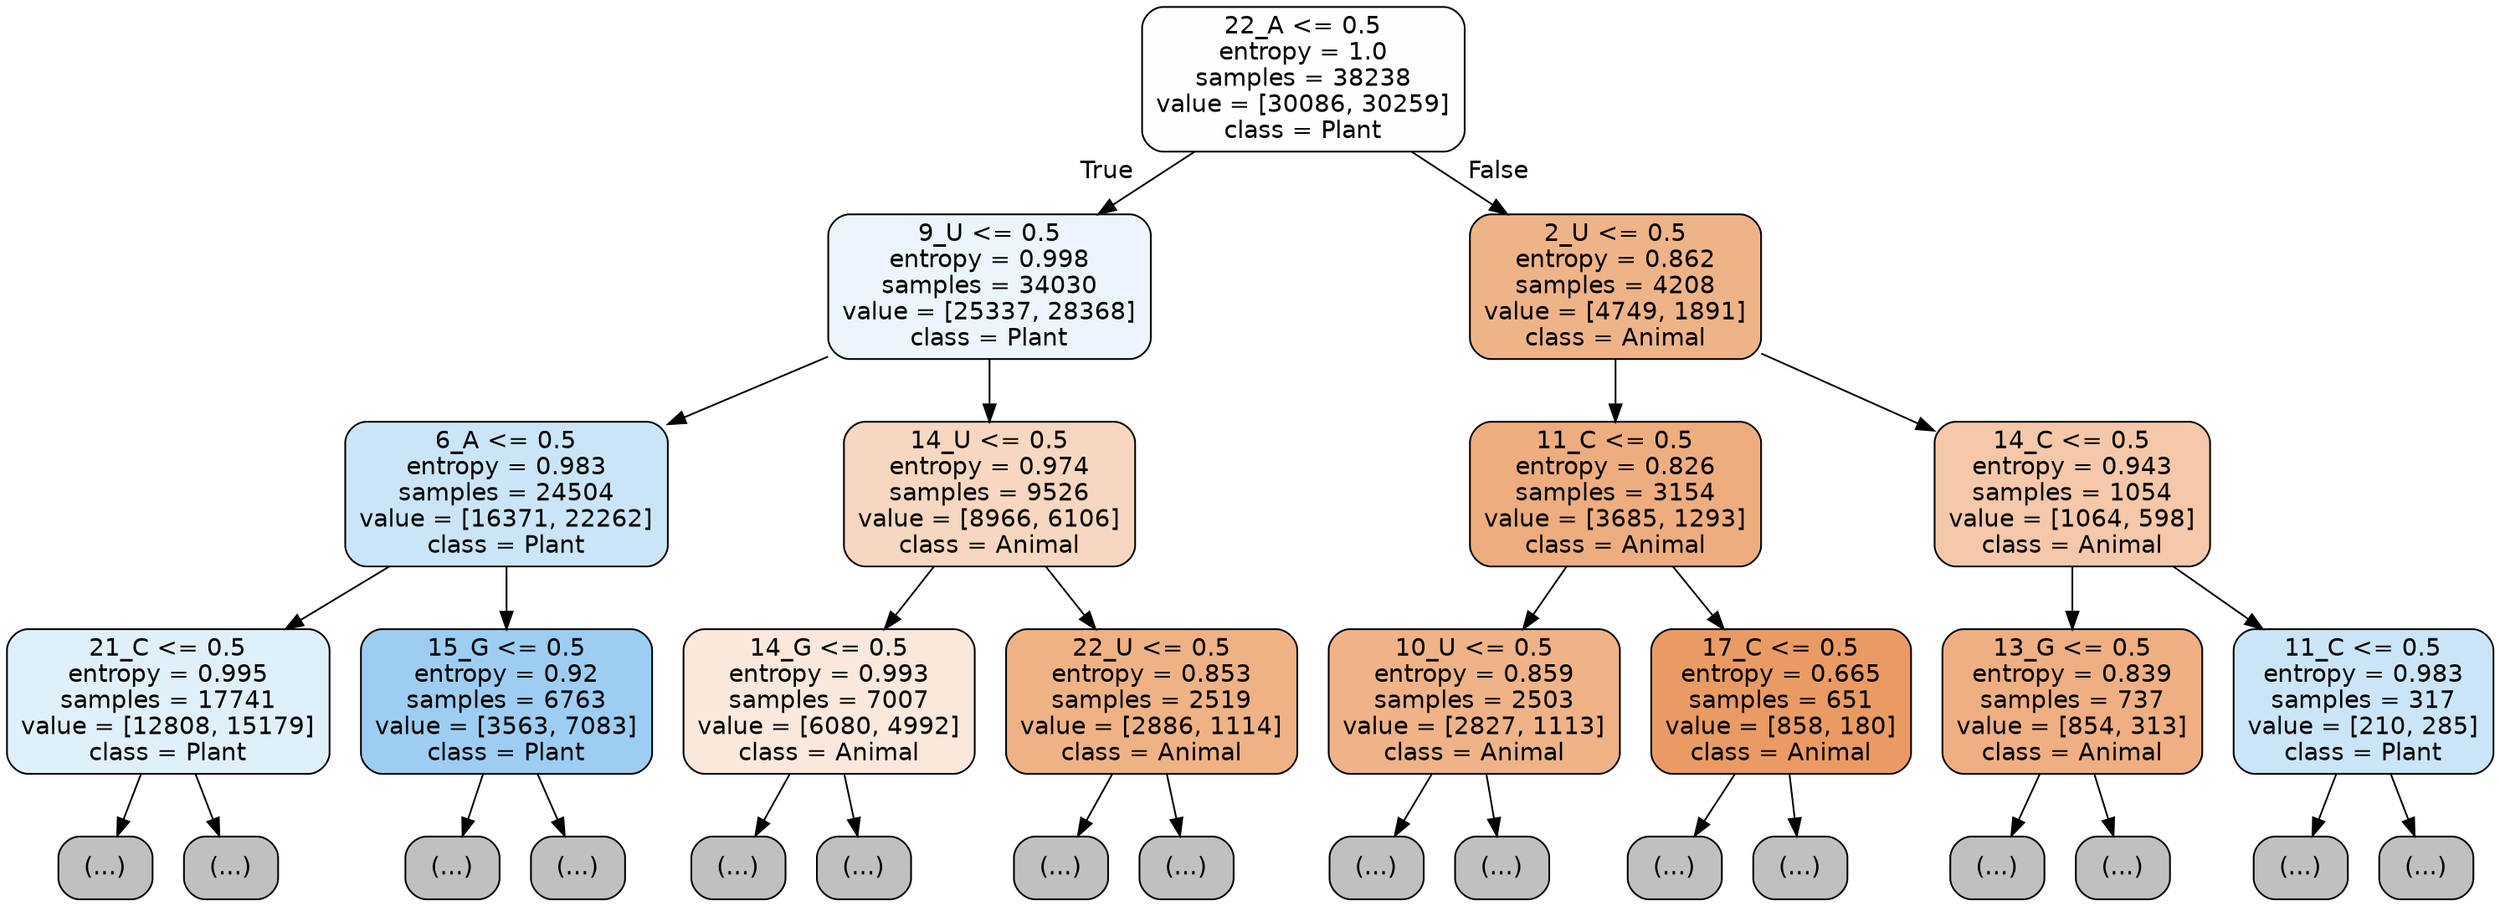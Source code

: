 digraph Tree {
node [shape=box, style="filled, rounded", color="black", fontname="helvetica"] ;
edge [fontname="helvetica"] ;
0 [label="22_A <= 0.5\nentropy = 1.0\nsamples = 38238\nvalue = [30086, 30259]\nclass = Plant", fillcolor="#fefeff"] ;
1 [label="9_U <= 0.5\nentropy = 0.998\nsamples = 34030\nvalue = [25337, 28368]\nclass = Plant", fillcolor="#eaf5fc"] ;
0 -> 1 [labeldistance=2.5, labelangle=45, headlabel="True"] ;
2 [label="6_A <= 0.5\nentropy = 0.983\nsamples = 24504\nvalue = [16371, 22262]\nclass = Plant", fillcolor="#cbe5f8"] ;
1 -> 2 ;
3 [label="21_C <= 0.5\nentropy = 0.995\nsamples = 17741\nvalue = [12808, 15179]\nclass = Plant", fillcolor="#e0f0fb"] ;
2 -> 3 ;
4 [label="(...)", fillcolor="#C0C0C0"] ;
3 -> 4 ;
6621 [label="(...)", fillcolor="#C0C0C0"] ;
3 -> 6621 ;
8370 [label="15_G <= 0.5\nentropy = 0.92\nsamples = 6763\nvalue = [3563, 7083]\nclass = Plant", fillcolor="#9dcef2"] ;
2 -> 8370 ;
8371 [label="(...)", fillcolor="#C0C0C0"] ;
8370 -> 8371 ;
10120 [label="(...)", fillcolor="#C0C0C0"] ;
8370 -> 10120 ;
10859 [label="14_U <= 0.5\nentropy = 0.974\nsamples = 9526\nvalue = [8966, 6106]\nclass = Animal", fillcolor="#f7d7c0"] ;
1 -> 10859 ;
10860 [label="14_G <= 0.5\nentropy = 0.993\nsamples = 7007\nvalue = [6080, 4992]\nclass = Animal", fillcolor="#fae8dc"] ;
10859 -> 10860 ;
10861 [label="(...)", fillcolor="#C0C0C0"] ;
10860 -> 10861 ;
12802 [label="(...)", fillcolor="#C0C0C0"] ;
10860 -> 12802 ;
14001 [label="22_U <= 0.5\nentropy = 0.853\nsamples = 2519\nvalue = [2886, 1114]\nclass = Animal", fillcolor="#efb285"] ;
10859 -> 14001 ;
14002 [label="(...)", fillcolor="#C0C0C0"] ;
14001 -> 14002 ;
15075 [label="(...)", fillcolor="#C0C0C0"] ;
14001 -> 15075 ;
15218 [label="2_U <= 0.5\nentropy = 0.862\nsamples = 4208\nvalue = [4749, 1891]\nclass = Animal", fillcolor="#efb388"] ;
0 -> 15218 [labeldistance=2.5, labelangle=-45, headlabel="False"] ;
15219 [label="11_C <= 0.5\nentropy = 0.826\nsamples = 3154\nvalue = [3685, 1293]\nclass = Animal", fillcolor="#eead7e"] ;
15218 -> 15219 ;
15220 [label="10_U <= 0.5\nentropy = 0.859\nsamples = 2503\nvalue = [2827, 1113]\nclass = Animal", fillcolor="#efb387"] ;
15219 -> 15220 ;
15221 [label="(...)", fillcolor="#C0C0C0"] ;
15220 -> 15221 ;
16090 [label="(...)", fillcolor="#C0C0C0"] ;
15220 -> 16090 ;
16383 [label="17_C <= 0.5\nentropy = 0.665\nsamples = 651\nvalue = [858, 180]\nclass = Animal", fillcolor="#ea9b63"] ;
15219 -> 16383 ;
16384 [label="(...)", fillcolor="#C0C0C0"] ;
16383 -> 16384 ;
16587 [label="(...)", fillcolor="#C0C0C0"] ;
16383 -> 16587 ;
16652 [label="14_C <= 0.5\nentropy = 0.943\nsamples = 1054\nvalue = [1064, 598]\nclass = Animal", fillcolor="#f4c8a8"] ;
15218 -> 16652 ;
16653 [label="13_G <= 0.5\nentropy = 0.839\nsamples = 737\nvalue = [854, 313]\nclass = Animal", fillcolor="#efaf82"] ;
16652 -> 16653 ;
16654 [label="(...)", fillcolor="#C0C0C0"] ;
16653 -> 16654 ;
16955 [label="(...)", fillcolor="#C0C0C0"] ;
16653 -> 16955 ;
17062 [label="11_C <= 0.5\nentropy = 0.983\nsamples = 317\nvalue = [210, 285]\nclass = Plant", fillcolor="#cbe5f8"] ;
16652 -> 17062 ;
17063 [label="(...)", fillcolor="#C0C0C0"] ;
17062 -> 17063 ;
17146 [label="(...)", fillcolor="#C0C0C0"] ;
17062 -> 17146 ;
}
